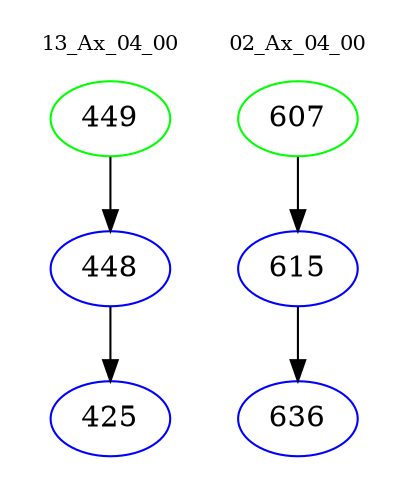 digraph{
subgraph cluster_0 {
color = white
label = "13_Ax_04_00";
fontsize=10;
T0_449 [label="449", color="green"]
T0_449 -> T0_448 [color="black"]
T0_448 [label="448", color="blue"]
T0_448 -> T0_425 [color="black"]
T0_425 [label="425", color="blue"]
}
subgraph cluster_1 {
color = white
label = "02_Ax_04_00";
fontsize=10;
T1_607 [label="607", color="green"]
T1_607 -> T1_615 [color="black"]
T1_615 [label="615", color="blue"]
T1_615 -> T1_636 [color="black"]
T1_636 [label="636", color="blue"]
}
}

